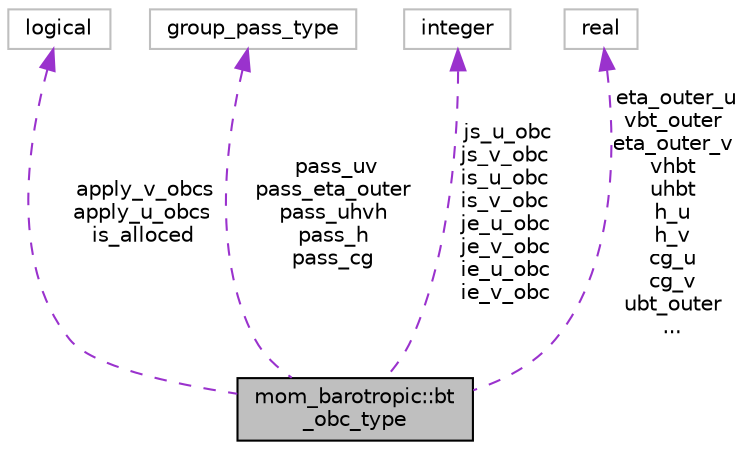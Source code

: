 digraph "mom_barotropic::bt_obc_type"
{
 // INTERACTIVE_SVG=YES
 // LATEX_PDF_SIZE
  edge [fontname="Helvetica",fontsize="10",labelfontname="Helvetica",labelfontsize="10"];
  node [fontname="Helvetica",fontsize="10",shape=record];
  Node1 [label="mom_barotropic::bt\l_obc_type",height=0.2,width=0.4,color="black", fillcolor="grey75", style="filled", fontcolor="black",tooltip="The barotropic stepping open boundary condition type."];
  Node2 -> Node1 [dir="back",color="darkorchid3",fontsize="10",style="dashed",label=" apply_v_obcs\napply_u_obcs\nis_alloced" ,fontname="Helvetica"];
  Node2 [label="logical",height=0.2,width=0.4,color="grey75", fillcolor="white", style="filled",tooltip=" "];
  Node3 -> Node1 [dir="back",color="darkorchid3",fontsize="10",style="dashed",label=" pass_uv\npass_eta_outer\npass_uhvh\npass_h\npass_cg" ,fontname="Helvetica"];
  Node3 [label="group_pass_type",height=0.2,width=0.4,color="grey75", fillcolor="white", style="filled",tooltip=" "];
  Node4 -> Node1 [dir="back",color="darkorchid3",fontsize="10",style="dashed",label=" js_u_obc\njs_v_obc\nis_u_obc\nis_v_obc\nje_u_obc\nje_v_obc\nie_u_obc\nie_v_obc" ,fontname="Helvetica"];
  Node4 [label="integer",height=0.2,width=0.4,color="grey75", fillcolor="white", style="filled",tooltip=" "];
  Node5 -> Node1 [dir="back",color="darkorchid3",fontsize="10",style="dashed",label=" eta_outer_u\nvbt_outer\neta_outer_v\nvhbt\nuhbt\nh_u\nh_v\ncg_u\ncg_v\nubt_outer\n..." ,fontname="Helvetica"];
  Node5 [label="real",height=0.2,width=0.4,color="grey75", fillcolor="white", style="filled",tooltip=" "];
}
